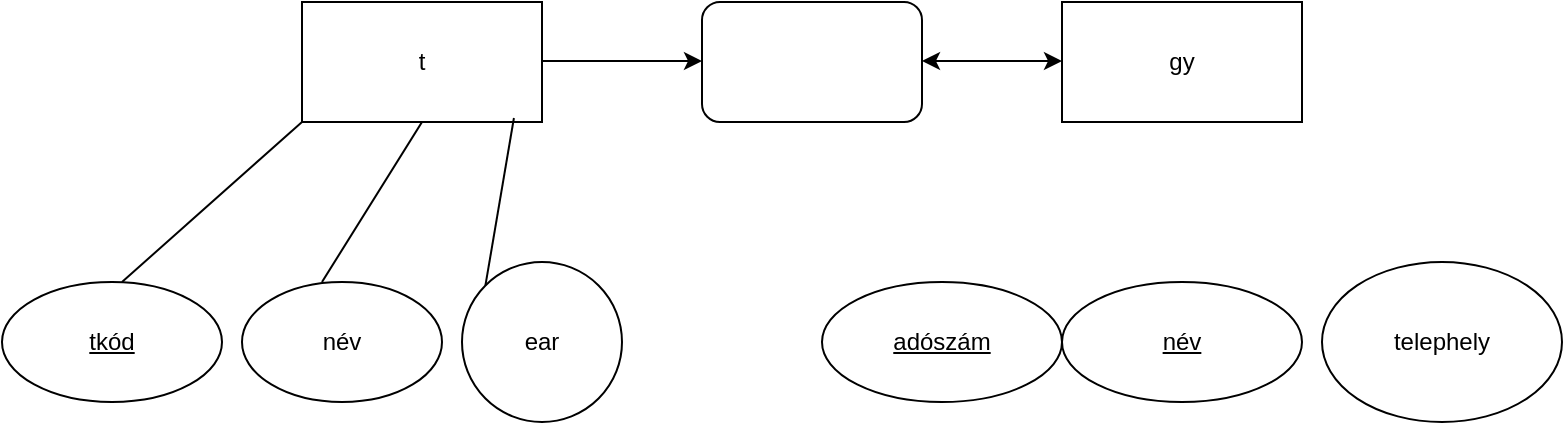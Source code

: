 <mxfile version="24.7.17">
  <diagram name="Page-1" id="4VT87U2LmnknI6-ICYnN">
    <mxGraphModel dx="1426" dy="791" grid="1" gridSize="10" guides="1" tooltips="1" connect="1" arrows="1" fold="1" page="1" pageScale="1" pageWidth="850" pageHeight="1100" math="0" shadow="0">
      <root>
        <mxCell id="0" />
        <mxCell id="1" parent="0" />
        <mxCell id="RIg5smvJg7M8UyumoNu6-1" value="t" style="rounded=0;whiteSpace=wrap;html=1;" vertex="1" parent="1">
          <mxGeometry x="150" y="120" width="120" height="60" as="geometry" />
        </mxCell>
        <mxCell id="RIg5smvJg7M8UyumoNu6-2" value="gy" style="rounded=0;whiteSpace=wrap;html=1;" vertex="1" parent="1">
          <mxGeometry x="530" y="120" width="120" height="60" as="geometry" />
        </mxCell>
        <mxCell id="RIg5smvJg7M8UyumoNu6-4" value="" style="endArrow=classic;startArrow=classic;html=1;rounded=0;" edge="1" parent="1">
          <mxGeometry width="50" height="50" relative="1" as="geometry">
            <mxPoint x="460" y="149.5" as="sourcePoint" />
            <mxPoint x="530" y="149.5" as="targetPoint" />
            <Array as="points" />
          </mxGeometry>
        </mxCell>
        <mxCell id="RIg5smvJg7M8UyumoNu6-7" value="&lt;u&gt;tkód&lt;/u&gt;" style="ellipse;whiteSpace=wrap;html=1;" vertex="1" parent="1">
          <mxGeometry y="260" width="110" height="60" as="geometry" />
        </mxCell>
        <mxCell id="RIg5smvJg7M8UyumoNu6-9" value="név" style="ellipse;whiteSpace=wrap;html=1;" vertex="1" parent="1">
          <mxGeometry x="120" y="260" width="100" height="60" as="geometry" />
        </mxCell>
        <mxCell id="RIg5smvJg7M8UyumoNu6-11" value="" style="endArrow=classic;html=1;rounded=0;" edge="1" parent="1">
          <mxGeometry width="50" height="50" relative="1" as="geometry">
            <mxPoint x="270" y="149.5" as="sourcePoint" />
            <mxPoint x="350" y="149.5" as="targetPoint" />
            <Array as="points">
              <mxPoint x="310" y="149.5" />
            </Array>
          </mxGeometry>
        </mxCell>
        <mxCell id="RIg5smvJg7M8UyumoNu6-12" value="ear" style="ellipse;whiteSpace=wrap;html=1;aspect=fixed;" vertex="1" parent="1">
          <mxGeometry x="230" y="250" width="80" height="80" as="geometry" />
        </mxCell>
        <mxCell id="RIg5smvJg7M8UyumoNu6-19" value="&lt;u&gt;név&lt;/u&gt;" style="ellipse;whiteSpace=wrap;html=1;" vertex="1" parent="1">
          <mxGeometry x="530" y="260" width="120" height="60" as="geometry" />
        </mxCell>
        <mxCell id="RIg5smvJg7M8UyumoNu6-20" value="telephely" style="ellipse;whiteSpace=wrap;html=1;" vertex="1" parent="1">
          <mxGeometry x="660" y="250" width="120" height="80" as="geometry" />
        </mxCell>
        <mxCell id="RIg5smvJg7M8UyumoNu6-23" value="" style="endArrow=none;html=1;rounded=0;entryX=0;entryY=1;entryDx=0;entryDy=0;" edge="1" parent="1" target="RIg5smvJg7M8UyumoNu6-1">
          <mxGeometry width="50" height="50" relative="1" as="geometry">
            <mxPoint x="60" y="260" as="sourcePoint" />
            <mxPoint x="110" y="210" as="targetPoint" />
          </mxGeometry>
        </mxCell>
        <mxCell id="RIg5smvJg7M8UyumoNu6-24" value="" style="endArrow=none;html=1;rounded=0;entryX=0.25;entryY=1;entryDx=0;entryDy=0;" edge="1" parent="1">
          <mxGeometry width="50" height="50" relative="1" as="geometry">
            <mxPoint x="160" y="260" as="sourcePoint" />
            <mxPoint x="210" y="180" as="targetPoint" />
          </mxGeometry>
        </mxCell>
        <mxCell id="RIg5smvJg7M8UyumoNu6-25" value="" style="endArrow=none;html=1;rounded=0;entryX=0.883;entryY=0.967;entryDx=0;entryDy=0;exitX=0;exitY=0;exitDx=0;exitDy=0;entryPerimeter=0;" edge="1" parent="1" source="RIg5smvJg7M8UyumoNu6-12" target="RIg5smvJg7M8UyumoNu6-1">
          <mxGeometry width="50" height="50" relative="1" as="geometry">
            <mxPoint x="220" y="260" as="sourcePoint" />
            <mxPoint x="270" y="180" as="targetPoint" />
          </mxGeometry>
        </mxCell>
        <mxCell id="RIg5smvJg7M8UyumoNu6-26" value="&lt;u&gt;adószám&lt;/u&gt;" style="ellipse;whiteSpace=wrap;html=1;" vertex="1" parent="1">
          <mxGeometry x="410" y="260" width="120" height="60" as="geometry" />
        </mxCell>
        <mxCell id="RIg5smvJg7M8UyumoNu6-28" value="" style="rounded=1;whiteSpace=wrap;html=1;" vertex="1" parent="1">
          <mxGeometry x="350" y="120" width="110" height="60" as="geometry" />
        </mxCell>
      </root>
    </mxGraphModel>
  </diagram>
</mxfile>

